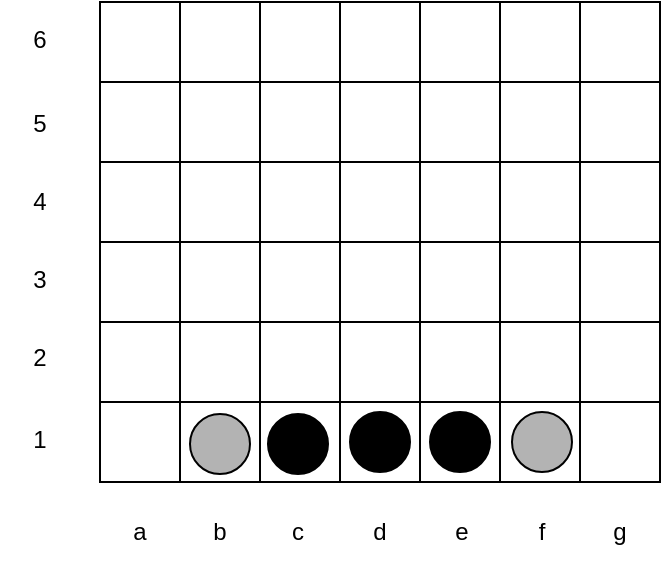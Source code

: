 <mxfile version="14.8.0" type="device"><diagram id="Dri7PjufmXyfNr8YAYY8" name="Page-1"><mxGraphModel dx="875" dy="630" grid="0" gridSize="10" guides="1" tooltips="1" connect="1" arrows="1" fold="1" page="1" pageScale="1" pageWidth="827" pageHeight="1169" math="0" shadow="0"><root><mxCell id="0"/><mxCell id="1" parent="0"/><mxCell id="adYAw6OUE0HLx_ttXpsJ-131" value="" style="shape=table;startSize=0;container=1;collapsible=0;childLayout=tableLayout;rounded=0;sketch=0;shadow=0;" vertex="1" parent="1"><mxGeometry x="150" y="330" width="280" height="240" as="geometry"/></mxCell><mxCell id="adYAw6OUE0HLx_ttXpsJ-132" value="" style="shape=partialRectangle;collapsible=0;dropTarget=0;pointerEvents=0;fillColor=none;top=0;left=0;bottom=0;right=0;points=[[0,0.5],[1,0.5]];portConstraint=eastwest;" vertex="1" parent="adYAw6OUE0HLx_ttXpsJ-131"><mxGeometry width="280" height="40" as="geometry"/></mxCell><mxCell id="adYAw6OUE0HLx_ttXpsJ-133" value="" style="shape=partialRectangle;html=1;whiteSpace=wrap;connectable=0;overflow=hidden;fillColor=none;top=0;left=0;bottom=0;right=0;" vertex="1" parent="adYAw6OUE0HLx_ttXpsJ-132"><mxGeometry width="40" height="40" as="geometry"/></mxCell><mxCell id="adYAw6OUE0HLx_ttXpsJ-134" value="" style="shape=partialRectangle;html=1;whiteSpace=wrap;connectable=0;overflow=hidden;fillColor=none;top=0;left=0;bottom=0;right=0;" vertex="1" parent="adYAw6OUE0HLx_ttXpsJ-132"><mxGeometry x="40" width="40" height="40" as="geometry"/></mxCell><mxCell id="adYAw6OUE0HLx_ttXpsJ-135" value="" style="shape=partialRectangle;html=1;whiteSpace=wrap;connectable=0;overflow=hidden;fillColor=none;top=0;left=0;bottom=0;right=0;" vertex="1" parent="adYAw6OUE0HLx_ttXpsJ-132"><mxGeometry x="80" width="40" height="40" as="geometry"/></mxCell><mxCell id="adYAw6OUE0HLx_ttXpsJ-136" value="" style="shape=partialRectangle;html=1;whiteSpace=wrap;connectable=0;overflow=hidden;fillColor=none;top=0;left=0;bottom=0;right=0;" vertex="1" parent="adYAw6OUE0HLx_ttXpsJ-132"><mxGeometry x="120" width="40" height="40" as="geometry"/></mxCell><mxCell id="adYAw6OUE0HLx_ttXpsJ-137" value="" style="shape=partialRectangle;html=1;whiteSpace=wrap;connectable=0;overflow=hidden;fillColor=none;top=0;left=0;bottom=0;right=0;" vertex="1" parent="adYAw6OUE0HLx_ttXpsJ-132"><mxGeometry x="160" width="40" height="40" as="geometry"/></mxCell><mxCell id="adYAw6OUE0HLx_ttXpsJ-138" value="" style="shape=partialRectangle;html=1;whiteSpace=wrap;connectable=0;overflow=hidden;fillColor=none;top=0;left=0;bottom=0;right=0;" vertex="1" parent="adYAw6OUE0HLx_ttXpsJ-132"><mxGeometry x="200" width="40" height="40" as="geometry"/></mxCell><mxCell id="adYAw6OUE0HLx_ttXpsJ-139" value="" style="shape=partialRectangle;html=1;whiteSpace=wrap;connectable=0;overflow=hidden;fillColor=none;top=0;left=0;bottom=0;right=0;" vertex="1" parent="adYAw6OUE0HLx_ttXpsJ-132"><mxGeometry x="240" width="40" height="40" as="geometry"/></mxCell><mxCell id="adYAw6OUE0HLx_ttXpsJ-140" value="" style="shape=partialRectangle;collapsible=0;dropTarget=0;pointerEvents=0;fillColor=none;top=0;left=0;bottom=0;right=0;points=[[0,0.5],[1,0.5]];portConstraint=eastwest;" vertex="1" parent="adYAw6OUE0HLx_ttXpsJ-131"><mxGeometry y="40" width="280" height="40" as="geometry"/></mxCell><mxCell id="adYAw6OUE0HLx_ttXpsJ-141" value="" style="shape=partialRectangle;html=1;whiteSpace=wrap;connectable=0;overflow=hidden;fillColor=none;top=0;left=0;bottom=0;right=0;" vertex="1" parent="adYAw6OUE0HLx_ttXpsJ-140"><mxGeometry width="40" height="40" as="geometry"/></mxCell><mxCell id="adYAw6OUE0HLx_ttXpsJ-142" value="" style="shape=partialRectangle;html=1;whiteSpace=wrap;connectable=0;overflow=hidden;fillColor=none;top=0;left=0;bottom=0;right=0;" vertex="1" parent="adYAw6OUE0HLx_ttXpsJ-140"><mxGeometry x="40" width="40" height="40" as="geometry"/></mxCell><mxCell id="adYAw6OUE0HLx_ttXpsJ-143" value="" style="shape=partialRectangle;html=1;whiteSpace=wrap;connectable=0;overflow=hidden;fillColor=none;top=0;left=0;bottom=0;right=0;" vertex="1" parent="adYAw6OUE0HLx_ttXpsJ-140"><mxGeometry x="80" width="40" height="40" as="geometry"/></mxCell><mxCell id="adYAw6OUE0HLx_ttXpsJ-144" value="" style="shape=partialRectangle;html=1;whiteSpace=wrap;connectable=0;overflow=hidden;fillColor=none;top=0;left=0;bottom=0;right=0;" vertex="1" parent="adYAw6OUE0HLx_ttXpsJ-140"><mxGeometry x="120" width="40" height="40" as="geometry"/></mxCell><mxCell id="adYAw6OUE0HLx_ttXpsJ-145" value="" style="shape=partialRectangle;html=1;whiteSpace=wrap;connectable=0;overflow=hidden;fillColor=none;top=0;left=0;bottom=0;right=0;" vertex="1" parent="adYAw6OUE0HLx_ttXpsJ-140"><mxGeometry x="160" width="40" height="40" as="geometry"/></mxCell><mxCell id="adYAw6OUE0HLx_ttXpsJ-146" value="" style="shape=partialRectangle;html=1;whiteSpace=wrap;connectable=0;overflow=hidden;fillColor=none;top=0;left=0;bottom=0;right=0;" vertex="1" parent="adYAw6OUE0HLx_ttXpsJ-140"><mxGeometry x="200" width="40" height="40" as="geometry"/></mxCell><mxCell id="adYAw6OUE0HLx_ttXpsJ-147" value="" style="shape=partialRectangle;html=1;whiteSpace=wrap;connectable=0;overflow=hidden;fillColor=none;top=0;left=0;bottom=0;right=0;" vertex="1" parent="adYAw6OUE0HLx_ttXpsJ-140"><mxGeometry x="240" width="40" height="40" as="geometry"/></mxCell><mxCell id="adYAw6OUE0HLx_ttXpsJ-148" value="" style="shape=partialRectangle;collapsible=0;dropTarget=0;pointerEvents=0;fillColor=none;top=0;left=0;bottom=0;right=0;points=[[0,0.5],[1,0.5]];portConstraint=eastwest;" vertex="1" parent="adYAw6OUE0HLx_ttXpsJ-131"><mxGeometry y="80" width="280" height="40" as="geometry"/></mxCell><mxCell id="adYAw6OUE0HLx_ttXpsJ-149" value="" style="shape=partialRectangle;html=1;whiteSpace=wrap;connectable=0;overflow=hidden;fillColor=none;top=0;left=0;bottom=0;right=0;" vertex="1" parent="adYAw6OUE0HLx_ttXpsJ-148"><mxGeometry width="40" height="40" as="geometry"/></mxCell><mxCell id="adYAw6OUE0HLx_ttXpsJ-150" value="" style="shape=partialRectangle;html=1;whiteSpace=wrap;connectable=0;overflow=hidden;fillColor=none;top=0;left=0;bottom=0;right=0;" vertex="1" parent="adYAw6OUE0HLx_ttXpsJ-148"><mxGeometry x="40" width="40" height="40" as="geometry"/></mxCell><mxCell id="adYAw6OUE0HLx_ttXpsJ-151" value="" style="shape=partialRectangle;html=1;whiteSpace=wrap;connectable=0;overflow=hidden;fillColor=none;top=0;left=0;bottom=0;right=0;" vertex="1" parent="adYAw6OUE0HLx_ttXpsJ-148"><mxGeometry x="80" width="40" height="40" as="geometry"/></mxCell><mxCell id="adYAw6OUE0HLx_ttXpsJ-152" value="" style="shape=partialRectangle;html=1;whiteSpace=wrap;connectable=0;overflow=hidden;fillColor=none;top=0;left=0;bottom=0;right=0;" vertex="1" parent="adYAw6OUE0HLx_ttXpsJ-148"><mxGeometry x="120" width="40" height="40" as="geometry"/></mxCell><mxCell id="adYAw6OUE0HLx_ttXpsJ-153" value="" style="shape=partialRectangle;html=1;whiteSpace=wrap;connectable=0;overflow=hidden;fillColor=none;top=0;left=0;bottom=0;right=0;" vertex="1" parent="adYAw6OUE0HLx_ttXpsJ-148"><mxGeometry x="160" width="40" height="40" as="geometry"/></mxCell><mxCell id="adYAw6OUE0HLx_ttXpsJ-154" value="" style="shape=partialRectangle;html=1;whiteSpace=wrap;connectable=0;overflow=hidden;fillColor=none;top=0;left=0;bottom=0;right=0;" vertex="1" parent="adYAw6OUE0HLx_ttXpsJ-148"><mxGeometry x="200" width="40" height="40" as="geometry"/></mxCell><mxCell id="adYAw6OUE0HLx_ttXpsJ-155" value="" style="shape=partialRectangle;html=1;whiteSpace=wrap;connectable=0;overflow=hidden;fillColor=none;top=0;left=0;bottom=0;right=0;" vertex="1" parent="adYAw6OUE0HLx_ttXpsJ-148"><mxGeometry x="240" width="40" height="40" as="geometry"/></mxCell><mxCell id="adYAw6OUE0HLx_ttXpsJ-156" value="" style="shape=partialRectangle;collapsible=0;dropTarget=0;pointerEvents=0;fillColor=none;top=0;left=0;bottom=0;right=0;points=[[0,0.5],[1,0.5]];portConstraint=eastwest;" vertex="1" parent="adYAw6OUE0HLx_ttXpsJ-131"><mxGeometry y="120" width="280" height="40" as="geometry"/></mxCell><mxCell id="adYAw6OUE0HLx_ttXpsJ-157" value="" style="shape=partialRectangle;html=1;whiteSpace=wrap;connectable=0;overflow=hidden;fillColor=none;top=0;left=0;bottom=0;right=0;" vertex="1" parent="adYAw6OUE0HLx_ttXpsJ-156"><mxGeometry width="40" height="40" as="geometry"/></mxCell><mxCell id="adYAw6OUE0HLx_ttXpsJ-158" value="" style="shape=partialRectangle;html=1;whiteSpace=wrap;connectable=0;overflow=hidden;fillColor=none;top=0;left=0;bottom=0;right=0;" vertex="1" parent="adYAw6OUE0HLx_ttXpsJ-156"><mxGeometry x="40" width="40" height="40" as="geometry"/></mxCell><mxCell id="adYAw6OUE0HLx_ttXpsJ-159" value="" style="shape=partialRectangle;html=1;whiteSpace=wrap;connectable=0;overflow=hidden;fillColor=none;top=0;left=0;bottom=0;right=0;" vertex="1" parent="adYAw6OUE0HLx_ttXpsJ-156"><mxGeometry x="80" width="40" height="40" as="geometry"/></mxCell><mxCell id="adYAw6OUE0HLx_ttXpsJ-160" value="" style="shape=partialRectangle;html=1;whiteSpace=wrap;connectable=0;overflow=hidden;fillColor=none;top=0;left=0;bottom=0;right=0;" vertex="1" parent="adYAw6OUE0HLx_ttXpsJ-156"><mxGeometry x="120" width="40" height="40" as="geometry"/></mxCell><mxCell id="adYAw6OUE0HLx_ttXpsJ-161" value="" style="shape=partialRectangle;html=1;whiteSpace=wrap;connectable=0;overflow=hidden;fillColor=none;top=0;left=0;bottom=0;right=0;" vertex="1" parent="adYAw6OUE0HLx_ttXpsJ-156"><mxGeometry x="160" width="40" height="40" as="geometry"/></mxCell><mxCell id="adYAw6OUE0HLx_ttXpsJ-162" value="" style="shape=partialRectangle;html=1;whiteSpace=wrap;connectable=0;overflow=hidden;fillColor=none;top=0;left=0;bottom=0;right=0;" vertex="1" parent="adYAw6OUE0HLx_ttXpsJ-156"><mxGeometry x="200" width="40" height="40" as="geometry"/></mxCell><mxCell id="adYAw6OUE0HLx_ttXpsJ-163" value="" style="shape=partialRectangle;html=1;whiteSpace=wrap;connectable=0;overflow=hidden;fillColor=none;top=0;left=0;bottom=0;right=0;" vertex="1" parent="adYAw6OUE0HLx_ttXpsJ-156"><mxGeometry x="240" width="40" height="40" as="geometry"/></mxCell><mxCell id="adYAw6OUE0HLx_ttXpsJ-164" value="" style="shape=partialRectangle;collapsible=0;dropTarget=0;pointerEvents=0;fillColor=none;top=0;left=0;bottom=0;right=0;points=[[0,0.5],[1,0.5]];portConstraint=eastwest;" vertex="1" parent="adYAw6OUE0HLx_ttXpsJ-131"><mxGeometry y="160" width="280" height="40" as="geometry"/></mxCell><mxCell id="adYAw6OUE0HLx_ttXpsJ-165" value="" style="shape=partialRectangle;html=1;whiteSpace=wrap;connectable=0;overflow=hidden;fillColor=none;top=0;left=0;bottom=0;right=0;" vertex="1" parent="adYAw6OUE0HLx_ttXpsJ-164"><mxGeometry width="40" height="40" as="geometry"/></mxCell><mxCell id="adYAw6OUE0HLx_ttXpsJ-166" value="" style="shape=partialRectangle;html=1;whiteSpace=wrap;connectable=0;overflow=hidden;fillColor=none;top=0;left=0;bottom=0;right=0;" vertex="1" parent="adYAw6OUE0HLx_ttXpsJ-164"><mxGeometry x="40" width="40" height="40" as="geometry"/></mxCell><mxCell id="adYAw6OUE0HLx_ttXpsJ-167" value="" style="shape=partialRectangle;html=1;whiteSpace=wrap;connectable=0;overflow=hidden;fillColor=none;top=0;left=0;bottom=0;right=0;" vertex="1" parent="adYAw6OUE0HLx_ttXpsJ-164"><mxGeometry x="80" width="40" height="40" as="geometry"/></mxCell><mxCell id="adYAw6OUE0HLx_ttXpsJ-168" value="" style="shape=partialRectangle;html=1;whiteSpace=wrap;connectable=0;overflow=hidden;fillColor=none;top=0;left=0;bottom=0;right=0;" vertex="1" parent="adYAw6OUE0HLx_ttXpsJ-164"><mxGeometry x="120" width="40" height="40" as="geometry"/></mxCell><mxCell id="adYAw6OUE0HLx_ttXpsJ-169" value="" style="shape=partialRectangle;html=1;whiteSpace=wrap;connectable=0;overflow=hidden;fillColor=none;top=0;left=0;bottom=0;right=0;" vertex="1" parent="adYAw6OUE0HLx_ttXpsJ-164"><mxGeometry x="160" width="40" height="40" as="geometry"/></mxCell><mxCell id="adYAw6OUE0HLx_ttXpsJ-170" value="" style="shape=partialRectangle;html=1;whiteSpace=wrap;connectable=0;overflow=hidden;fillColor=none;top=0;left=0;bottom=0;right=0;" vertex="1" parent="adYAw6OUE0HLx_ttXpsJ-164"><mxGeometry x="200" width="40" height="40" as="geometry"/></mxCell><mxCell id="adYAw6OUE0HLx_ttXpsJ-171" value="" style="shape=partialRectangle;html=1;whiteSpace=wrap;connectable=0;overflow=hidden;fillColor=none;top=0;left=0;bottom=0;right=0;" vertex="1" parent="adYAw6OUE0HLx_ttXpsJ-164"><mxGeometry x="240" width="40" height="40" as="geometry"/></mxCell><mxCell id="adYAw6OUE0HLx_ttXpsJ-172" value="" style="shape=partialRectangle;collapsible=0;dropTarget=0;pointerEvents=0;fillColor=none;top=0;left=0;bottom=0;right=0;points=[[0,0.5],[1,0.5]];portConstraint=eastwest;" vertex="1" parent="adYAw6OUE0HLx_ttXpsJ-131"><mxGeometry y="200" width="280" height="40" as="geometry"/></mxCell><mxCell id="adYAw6OUE0HLx_ttXpsJ-173" value="" style="shape=partialRectangle;html=1;whiteSpace=wrap;connectable=0;overflow=hidden;fillColor=none;top=0;left=0;bottom=0;right=0;" vertex="1" parent="adYAw6OUE0HLx_ttXpsJ-172"><mxGeometry width="40" height="40" as="geometry"/></mxCell><mxCell id="adYAw6OUE0HLx_ttXpsJ-174" value="" style="shape=partialRectangle;html=1;whiteSpace=wrap;connectable=0;overflow=hidden;fillColor=none;top=0;left=0;bottom=0;right=0;" vertex="1" parent="adYAw6OUE0HLx_ttXpsJ-172"><mxGeometry x="40" width="40" height="40" as="geometry"/></mxCell><mxCell id="adYAw6OUE0HLx_ttXpsJ-175" value="" style="shape=partialRectangle;html=1;whiteSpace=wrap;connectable=0;overflow=hidden;fillColor=none;top=0;left=0;bottom=0;right=0;" vertex="1" parent="adYAw6OUE0HLx_ttXpsJ-172"><mxGeometry x="80" width="40" height="40" as="geometry"/></mxCell><mxCell id="adYAw6OUE0HLx_ttXpsJ-176" value="" style="shape=partialRectangle;html=1;whiteSpace=wrap;connectable=0;overflow=hidden;fillColor=none;top=0;left=0;bottom=0;right=0;" vertex="1" parent="adYAw6OUE0HLx_ttXpsJ-172"><mxGeometry x="120" width="40" height="40" as="geometry"/></mxCell><mxCell id="adYAw6OUE0HLx_ttXpsJ-177" value="" style="shape=partialRectangle;html=1;whiteSpace=wrap;connectable=0;overflow=hidden;fillColor=none;top=0;left=0;bottom=0;right=0;" vertex="1" parent="adYAw6OUE0HLx_ttXpsJ-172"><mxGeometry x="160" width="40" height="40" as="geometry"/></mxCell><mxCell id="adYAw6OUE0HLx_ttXpsJ-178" value="" style="shape=partialRectangle;html=1;whiteSpace=wrap;connectable=0;overflow=hidden;fillColor=none;top=0;left=0;bottom=0;right=0;" vertex="1" parent="adYAw6OUE0HLx_ttXpsJ-172"><mxGeometry x="200" width="40" height="40" as="geometry"/></mxCell><mxCell id="adYAw6OUE0HLx_ttXpsJ-179" value="" style="shape=partialRectangle;html=1;whiteSpace=wrap;connectable=0;overflow=hidden;fillColor=none;top=0;left=0;bottom=0;right=0;" vertex="1" parent="adYAw6OUE0HLx_ttXpsJ-172"><mxGeometry x="240" width="40" height="40" as="geometry"/></mxCell><mxCell id="adYAw6OUE0HLx_ttXpsJ-181" value="" style="ellipse;whiteSpace=wrap;html=1;fillColor=#000000;" vertex="1" parent="1"><mxGeometry x="275" y="535" width="30" height="30" as="geometry"/></mxCell><mxCell id="adYAw6OUE0HLx_ttXpsJ-182" style="edgeStyle=orthogonalEdgeStyle;rounded=0;orthogonalLoop=1;jettySize=auto;html=1;exitX=0;exitY=1;exitDx=0;exitDy=0;entryX=0.5;entryY=1;entryDx=0;entryDy=0;" edge="1" parent="1" source="adYAw6OUE0HLx_ttXpsJ-181" target="adYAw6OUE0HLx_ttXpsJ-181"><mxGeometry relative="1" as="geometry"/></mxCell><mxCell id="adYAw6OUE0HLx_ttXpsJ-184" value="" style="ellipse;whiteSpace=wrap;html=1;fillColor=#000000;" vertex="1" parent="1"><mxGeometry x="234" y="536" width="30" height="30" as="geometry"/></mxCell><mxCell id="adYAw6OUE0HLx_ttXpsJ-185" value="" style="ellipse;whiteSpace=wrap;html=1;fillColor=#000000;" vertex="1" parent="1"><mxGeometry x="315" y="535" width="30" height="30" as="geometry"/></mxCell><mxCell id="adYAw6OUE0HLx_ttXpsJ-186" value="" style="ellipse;whiteSpace=wrap;html=1;fillColor=#B3B3B3;" vertex="1" parent="1"><mxGeometry x="356" y="535" width="30" height="30" as="geometry"/></mxCell><mxCell id="adYAw6OUE0HLx_ttXpsJ-187" value="" style="ellipse;whiteSpace=wrap;html=1;fillColor=#B3B3B3;" vertex="1" parent="1"><mxGeometry x="195" y="536" width="30" height="30" as="geometry"/></mxCell><mxCell id="adYAw6OUE0HLx_ttXpsJ-188" value="a" style="text;html=1;strokeColor=none;fillColor=none;align=center;verticalAlign=middle;whiteSpace=wrap;rounded=0;shadow=0;sketch=0;" vertex="1" parent="1"><mxGeometry x="150" y="580" width="40" height="30" as="geometry"/></mxCell><mxCell id="adYAw6OUE0HLx_ttXpsJ-189" value="b" style="text;html=1;strokeColor=none;fillColor=none;align=center;verticalAlign=middle;whiteSpace=wrap;rounded=0;shadow=0;sketch=0;" vertex="1" parent="1"><mxGeometry x="190" y="580" width="40" height="30" as="geometry"/></mxCell><mxCell id="adYAw6OUE0HLx_ttXpsJ-190" value="c" style="text;html=1;strokeColor=none;fillColor=none;align=center;verticalAlign=middle;whiteSpace=wrap;rounded=0;shadow=0;sketch=0;" vertex="1" parent="1"><mxGeometry x="229" y="580" width="40" height="30" as="geometry"/></mxCell><mxCell id="adYAw6OUE0HLx_ttXpsJ-191" value="d" style="text;html=1;strokeColor=none;fillColor=none;align=center;verticalAlign=middle;whiteSpace=wrap;rounded=0;shadow=0;sketch=0;" vertex="1" parent="1"><mxGeometry x="270" y="580" width="40" height="30" as="geometry"/></mxCell><mxCell id="adYAw6OUE0HLx_ttXpsJ-192" value="e" style="text;html=1;strokeColor=none;fillColor=none;align=center;verticalAlign=middle;whiteSpace=wrap;rounded=0;shadow=0;sketch=0;" vertex="1" parent="1"><mxGeometry x="311" y="580" width="40" height="30" as="geometry"/></mxCell><mxCell id="adYAw6OUE0HLx_ttXpsJ-193" value="f" style="text;html=1;strokeColor=none;fillColor=none;align=center;verticalAlign=middle;whiteSpace=wrap;rounded=0;shadow=0;sketch=0;" vertex="1" parent="1"><mxGeometry x="351" y="580" width="40" height="30" as="geometry"/></mxCell><mxCell id="adYAw6OUE0HLx_ttXpsJ-194" value="g" style="text;html=1;strokeColor=none;fillColor=none;align=center;verticalAlign=middle;whiteSpace=wrap;rounded=0;shadow=0;sketch=0;" vertex="1" parent="1"><mxGeometry x="390" y="580" width="40" height="30" as="geometry"/></mxCell><mxCell id="adYAw6OUE0HLx_ttXpsJ-196" value="1" style="text;html=1;strokeColor=none;fillColor=none;align=center;verticalAlign=middle;whiteSpace=wrap;rounded=0;shadow=0;sketch=0;" vertex="1" parent="1"><mxGeometry x="100" y="534" width="40" height="30" as="geometry"/></mxCell><mxCell id="adYAw6OUE0HLx_ttXpsJ-197" value="2" style="text;html=1;strokeColor=none;fillColor=none;align=center;verticalAlign=middle;whiteSpace=wrap;rounded=0;shadow=0;sketch=0;" vertex="1" parent="1"><mxGeometry x="100" y="493" width="40" height="30" as="geometry"/></mxCell><mxCell id="adYAw6OUE0HLx_ttXpsJ-198" value="3" style="text;html=1;strokeColor=none;fillColor=none;align=center;verticalAlign=middle;whiteSpace=wrap;rounded=0;shadow=0;sketch=0;" vertex="1" parent="1"><mxGeometry x="100" y="454" width="40" height="30" as="geometry"/></mxCell><mxCell id="adYAw6OUE0HLx_ttXpsJ-199" value="4" style="text;html=1;strokeColor=none;fillColor=none;align=center;verticalAlign=middle;whiteSpace=wrap;rounded=0;shadow=0;sketch=0;" vertex="1" parent="1"><mxGeometry x="100" y="415" width="40" height="30" as="geometry"/></mxCell><mxCell id="adYAw6OUE0HLx_ttXpsJ-200" value="5" style="text;html=1;strokeColor=none;fillColor=none;align=center;verticalAlign=middle;whiteSpace=wrap;rounded=0;shadow=0;sketch=0;" vertex="1" parent="1"><mxGeometry x="100" y="376" width="40" height="30" as="geometry"/></mxCell><mxCell id="adYAw6OUE0HLx_ttXpsJ-201" value="6" style="text;html=1;strokeColor=none;fillColor=none;align=center;verticalAlign=middle;whiteSpace=wrap;rounded=0;shadow=0;sketch=0;" vertex="1" parent="1"><mxGeometry x="100" y="334" width="40" height="30" as="geometry"/></mxCell></root></mxGraphModel></diagram></mxfile>